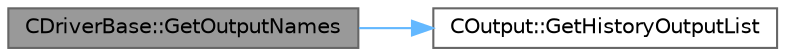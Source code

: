 digraph "CDriverBase::GetOutputNames"
{
 // LATEX_PDF_SIZE
  bgcolor="transparent";
  edge [fontname=Helvetica,fontsize=10,labelfontname=Helvetica,labelfontsize=10];
  node [fontname=Helvetica,fontsize=10,shape=box,height=0.2,width=0.4];
  rankdir="LR";
  Node1 [id="Node000001",label="CDriverBase::GetOutputNames",height=0.2,width=0.4,color="gray40", fillcolor="grey60", style="filled", fontcolor="black",tooltip="Get the list of available outputs."];
  Node1 -> Node2 [id="edge1_Node000001_Node000002",color="steelblue1",style="solid",tooltip=" "];
  Node2 [id="Node000002",label="COutput::GetHistoryOutputList",height=0.2,width=0.4,color="grey40", fillcolor="white", style="filled",URL="$classCOutput.html#a8810d4a9b922192f801f3c118459a760",tooltip="Get the list of all output fields."];
}
